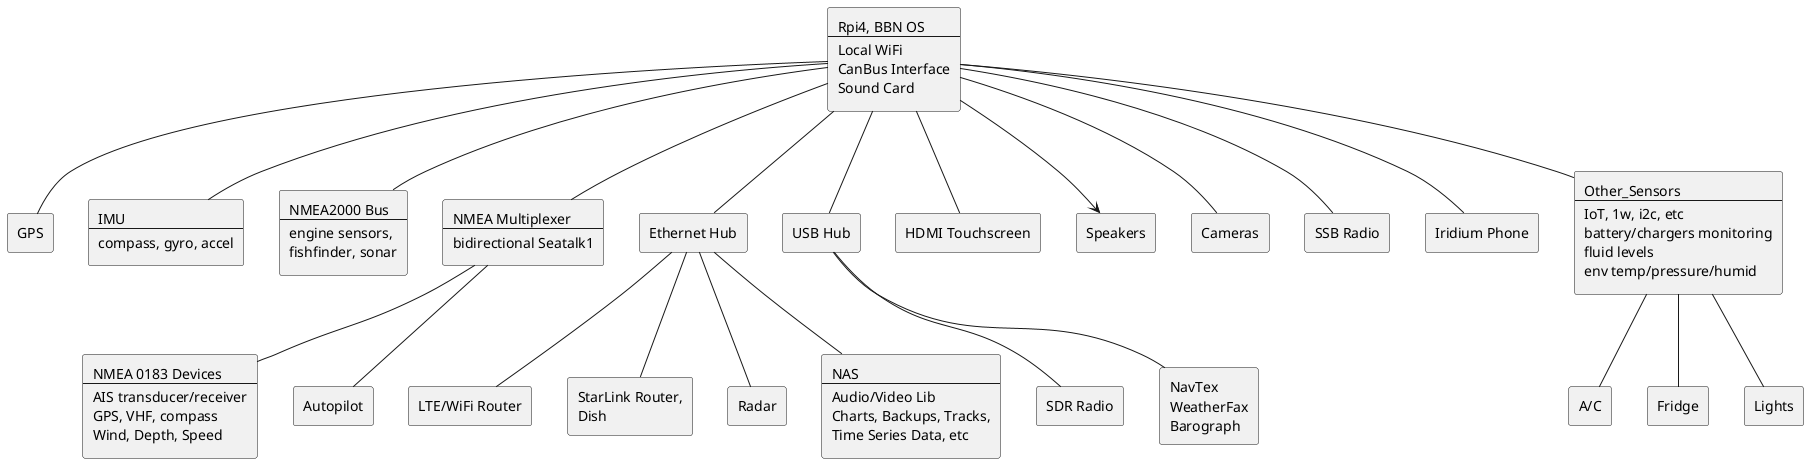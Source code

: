 @startuml

rectangle RPI [
 Rpi4, BBN OS
 ----
 Local WiFi
 CanBus Interface
 Sound Card
]

rectangle GPS [
 GPS
]

rectangle IMU [
 IMU
 ----
 compass, gyro, accel
]

rectangle NMEA_2000 [
 NMEA2000 Bus
 ----
 engine sensors,
 fishfinder, sonar
]

rectangle NMEA_Mux [
 NMEA Multiplexer
 ----
 bidirectional Seatalk1
]

rectangle NMEA_0183 [
 NMEA 0183 Devices
 ----
 AIS transducer/receiver
 GPS, VHF, compass
 Wind, Depth, Speed
]

rectangle AP [
 Autopilot
]

rectangle Eth_Hub [
 Ethernet Hub
]

rectangle USB_Hub [
 USB Hub
]

rectangle Router [
 LTE/WiFi Router
]

rectangle Dish_Router [
 StarLink Router,
 Dish
]

rectangle Radar [
 Radar
]

rectangle Touchscreen [
 HDMI Touchscreen
]

rectangle Speakers [
 Speakers
]

rectangle Cameras [
 Cameras
]

rectangle SDR [
 SDR Radio
]

rectangle SSB [
 SSB Radio
]

rectangle Iridium [
 Iridium Phone
]

rectangle Other_Sensors [
 Other_Sensors
 ----
 IoT, 1w, i2c, etc
 battery/chargers monitoring
 fluid levels
 env temp/pressure/humid
]

rectangle AC [
 A/C
]

rectangle Fridge [
 Fridge
]

rectangle Lights [
 Lights
]

rectangle Weather [
 NavTex
 WeatherFax
 Barograph
]

rectangle NAS [
 NAS
 ----
 Audio/Video Lib
 Charts, Backups, Tracks,
 Time Series Data, etc
]

RPI -- GPS
RPI -- IMU
RPI -- NMEA_2000
RPI -- NMEA_Mux
RPI -- Eth_Hub
RPI -- USB_Hub
RPI -- Touchscreen
RPI -- Cameras
RPI --> Speakers
RPI -- SSB
RPI -- Iridium
RPI -- Other_Sensors

Eth_Hub -- Router
Eth_Hub -- Radar
Eth_Hub -- NAS
Eth_Hub -- Dish_Router

USB_Hub -- SDR
USB_Hub -- Weather

Other_Sensors -- AC
Other_Sensors -- Fridge
Other_Sensors -- Lights

NMEA_Mux -- NMEA_0183
NMEA_Mux -- AP

@enduml
